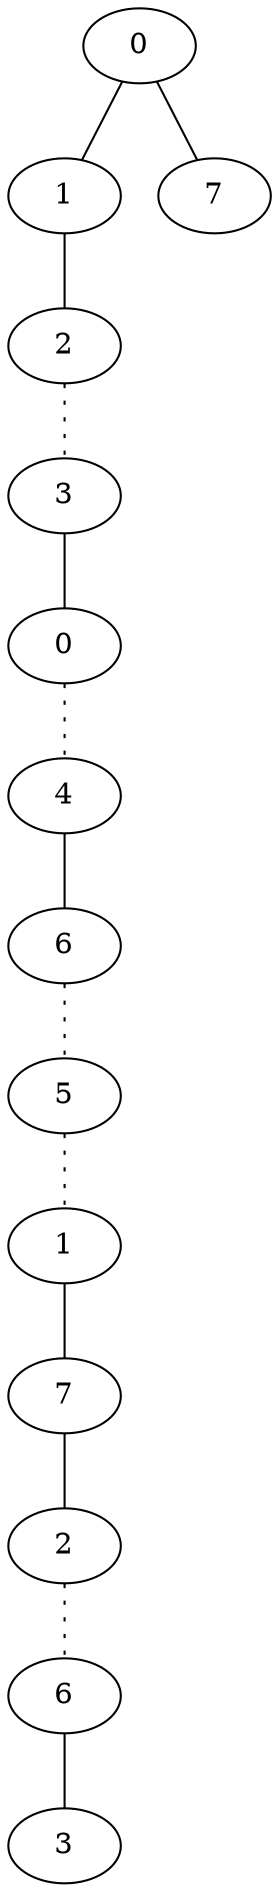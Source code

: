 graph {
a0[label=0];
a1[label=1];
a2[label=2];
a3[label=3];
a4[label=0];
a5[label=4];
a6[label=6];
a7[label=5];
a8[label=1];
a9[label=7];
a10[label=2];
a11[label=6];
a12[label=3];
a13[label=7];
a0 -- a1;
a0 -- a13;
a1 -- a2;
a2 -- a3 [style=dotted];
a3 -- a4;
a4 -- a5 [style=dotted];
a5 -- a6;
a6 -- a7 [style=dotted];
a7 -- a8 [style=dotted];
a8 -- a9;
a9 -- a10;
a10 -- a11 [style=dotted];
a11 -- a12;
}
